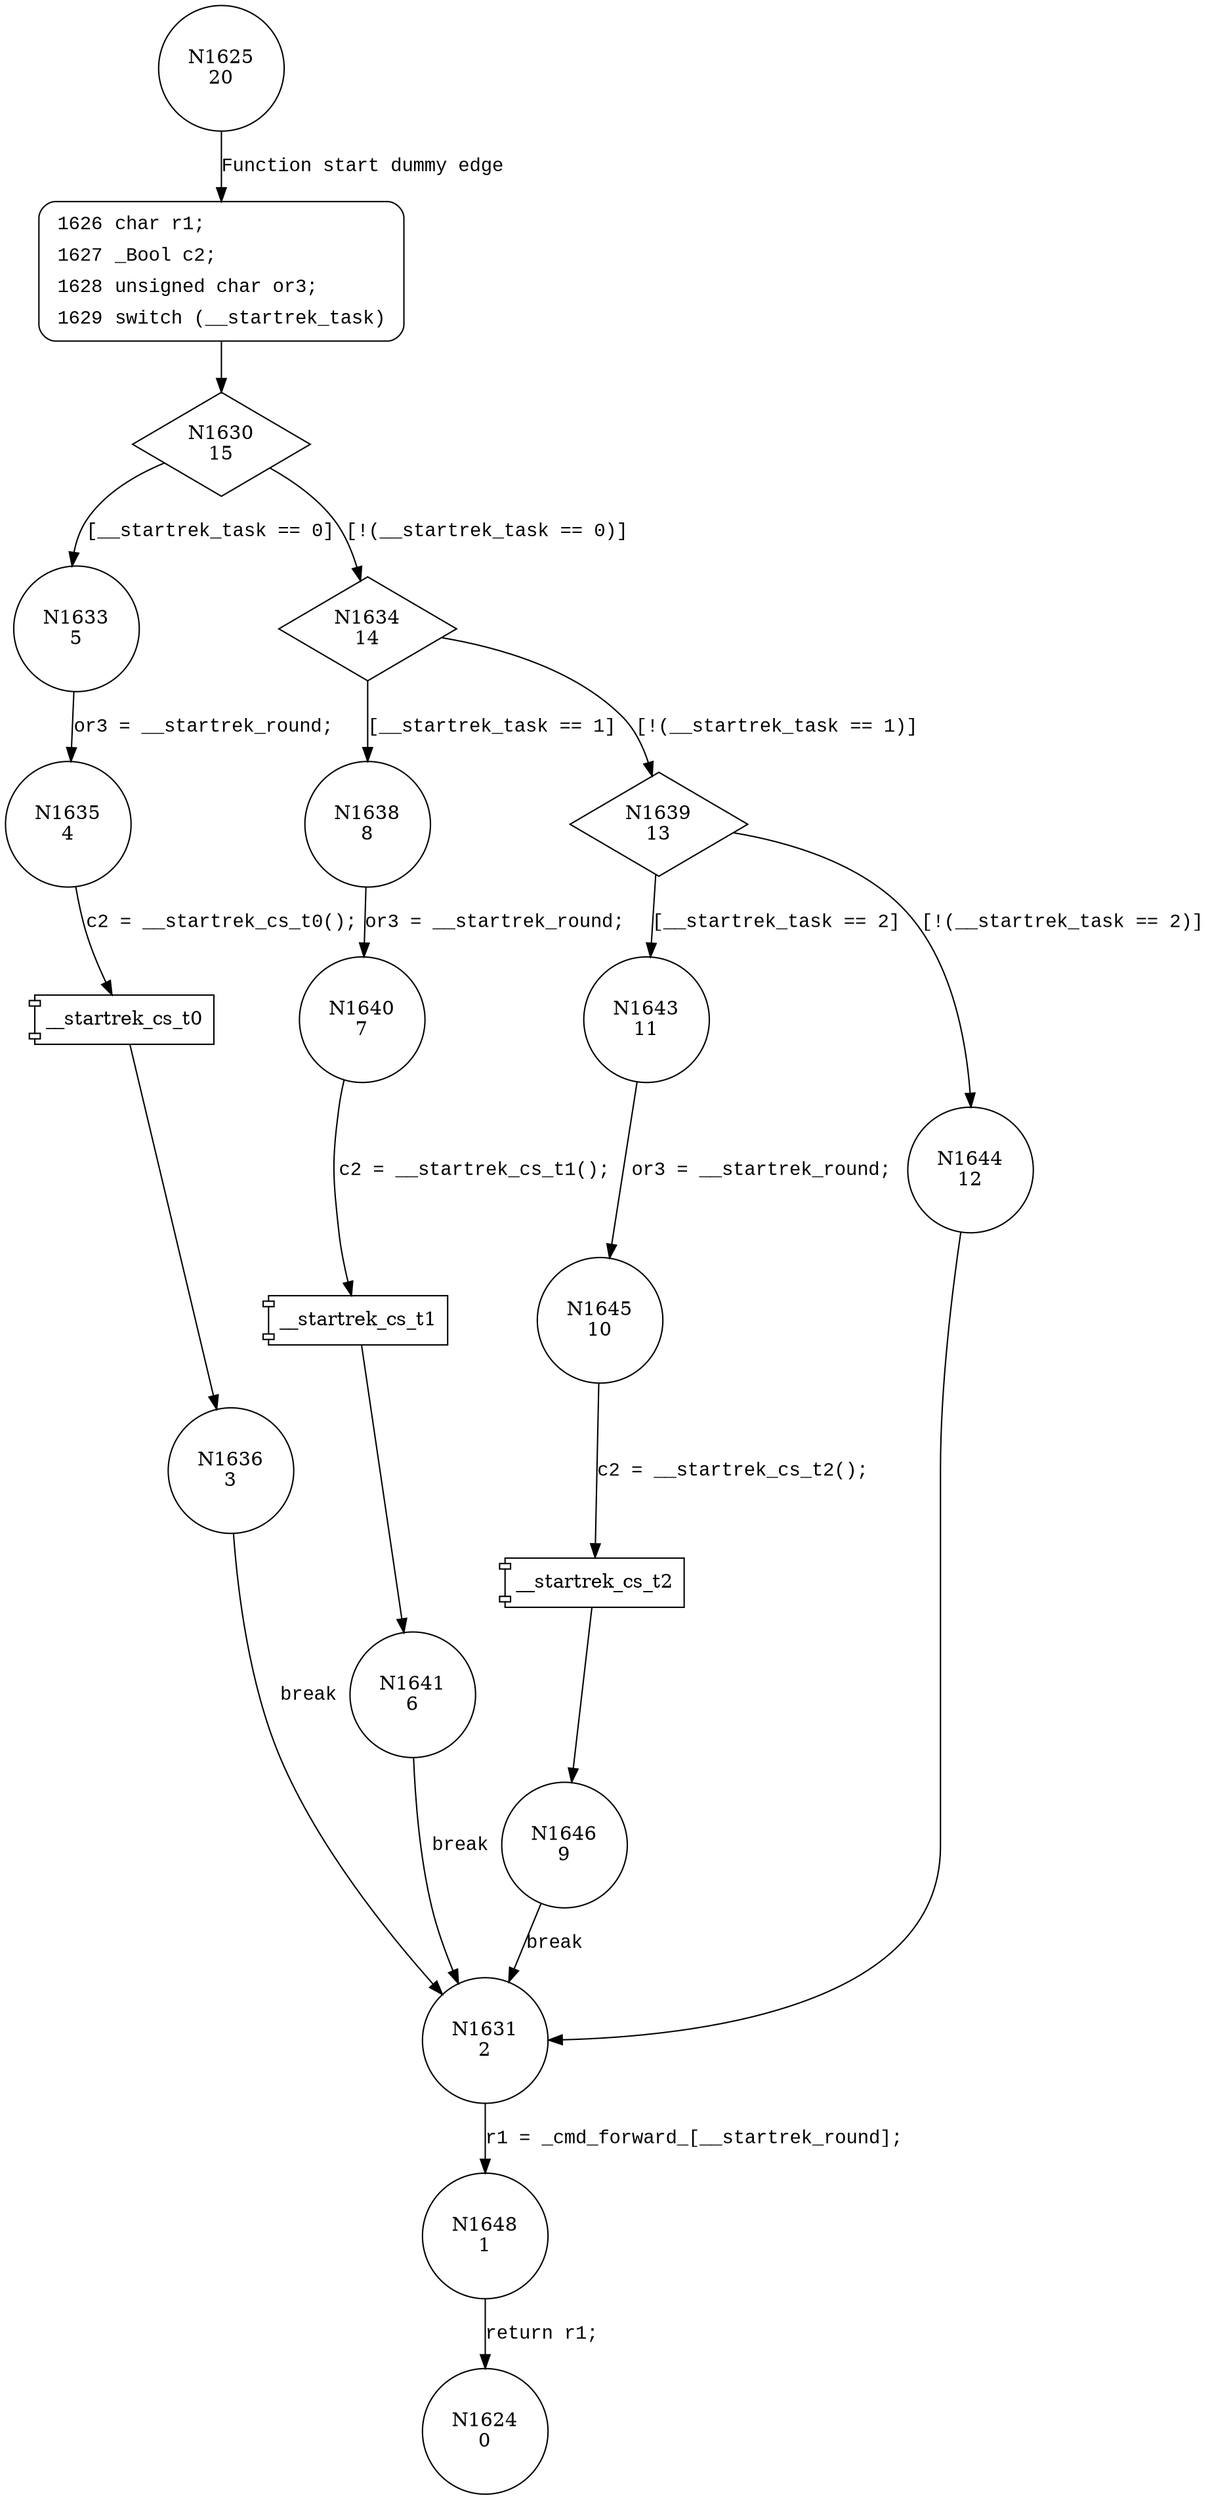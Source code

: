 digraph __startrek_read_cmd_forward {
1625 [shape="circle" label="N1625\n20"]
1626 [shape="circle" label="N1626\n19"]
1630 [shape="diamond" label="N1630\n15"]
1633 [shape="circle" label="N1633\n5"]
1634 [shape="diamond" label="N1634\n14"]
1638 [shape="circle" label="N1638\n8"]
1639 [shape="diamond" label="N1639\n13"]
1643 [shape="circle" label="N1643\n11"]
1644 [shape="circle" label="N1644\n12"]
1631 [shape="circle" label="N1631\n2"]
1648 [shape="circle" label="N1648\n1"]
1645 [shape="circle" label="N1645\n10"]
1646 [shape="circle" label="N1646\n9"]
1640 [shape="circle" label="N1640\n7"]
1641 [shape="circle" label="N1641\n6"]
1635 [shape="circle" label="N1635\n4"]
1636 [shape="circle" label="N1636\n3"]
1624 [shape="circle" label="N1624\n0"]
1626 [style="filled,bold" penwidth="1" fillcolor="white" fontname="Courier New" shape="Mrecord" label=<<table border="0" cellborder="0" cellpadding="3" bgcolor="white"><tr><td align="right">1626</td><td align="left">char r1;</td></tr><tr><td align="right">1627</td><td align="left">_Bool c2;</td></tr><tr><td align="right">1628</td><td align="left">unsigned char or3;</td></tr><tr><td align="right">1629</td><td align="left">switch (__startrek_task)</td></tr></table>>]
1626 -> 1630[label=""]
1625 -> 1626 [label="Function start dummy edge" fontname="Courier New"]
1630 -> 1633 [label="[__startrek_task == 0]" fontname="Courier New"]
1630 -> 1634 [label="[!(__startrek_task == 0)]" fontname="Courier New"]
1634 -> 1638 [label="[__startrek_task == 1]" fontname="Courier New"]
1634 -> 1639 [label="[!(__startrek_task == 1)]" fontname="Courier New"]
1639 -> 1643 [label="[__startrek_task == 2]" fontname="Courier New"]
1639 -> 1644 [label="[!(__startrek_task == 2)]" fontname="Courier New"]
1631 -> 1648 [label="r1 = _cmd_forward_[__startrek_round];" fontname="Courier New"]
1643 -> 1645 [label="or3 = __startrek_round;" fontname="Courier New"]
100001 [shape="component" label="__startrek_cs_t2"]
1645 -> 100001 [label="c2 = __startrek_cs_t2();" fontname="Courier New"]
100001 -> 1646 [label="" fontname="Courier New"]
1638 -> 1640 [label="or3 = __startrek_round;" fontname="Courier New"]
100002 [shape="component" label="__startrek_cs_t1"]
1640 -> 100002 [label="c2 = __startrek_cs_t1();" fontname="Courier New"]
100002 -> 1641 [label="" fontname="Courier New"]
1633 -> 1635 [label="or3 = __startrek_round;" fontname="Courier New"]
100003 [shape="component" label="__startrek_cs_t0"]
1635 -> 100003 [label="c2 = __startrek_cs_t0();" fontname="Courier New"]
100003 -> 1636 [label="" fontname="Courier New"]
1644 -> 1631 [label="" fontname="Courier New"]
1648 -> 1624 [label="return r1;" fontname="Courier New"]
1646 -> 1631 [label="break" fontname="Courier New"]
1641 -> 1631 [label="break" fontname="Courier New"]
1636 -> 1631 [label="break" fontname="Courier New"]
}